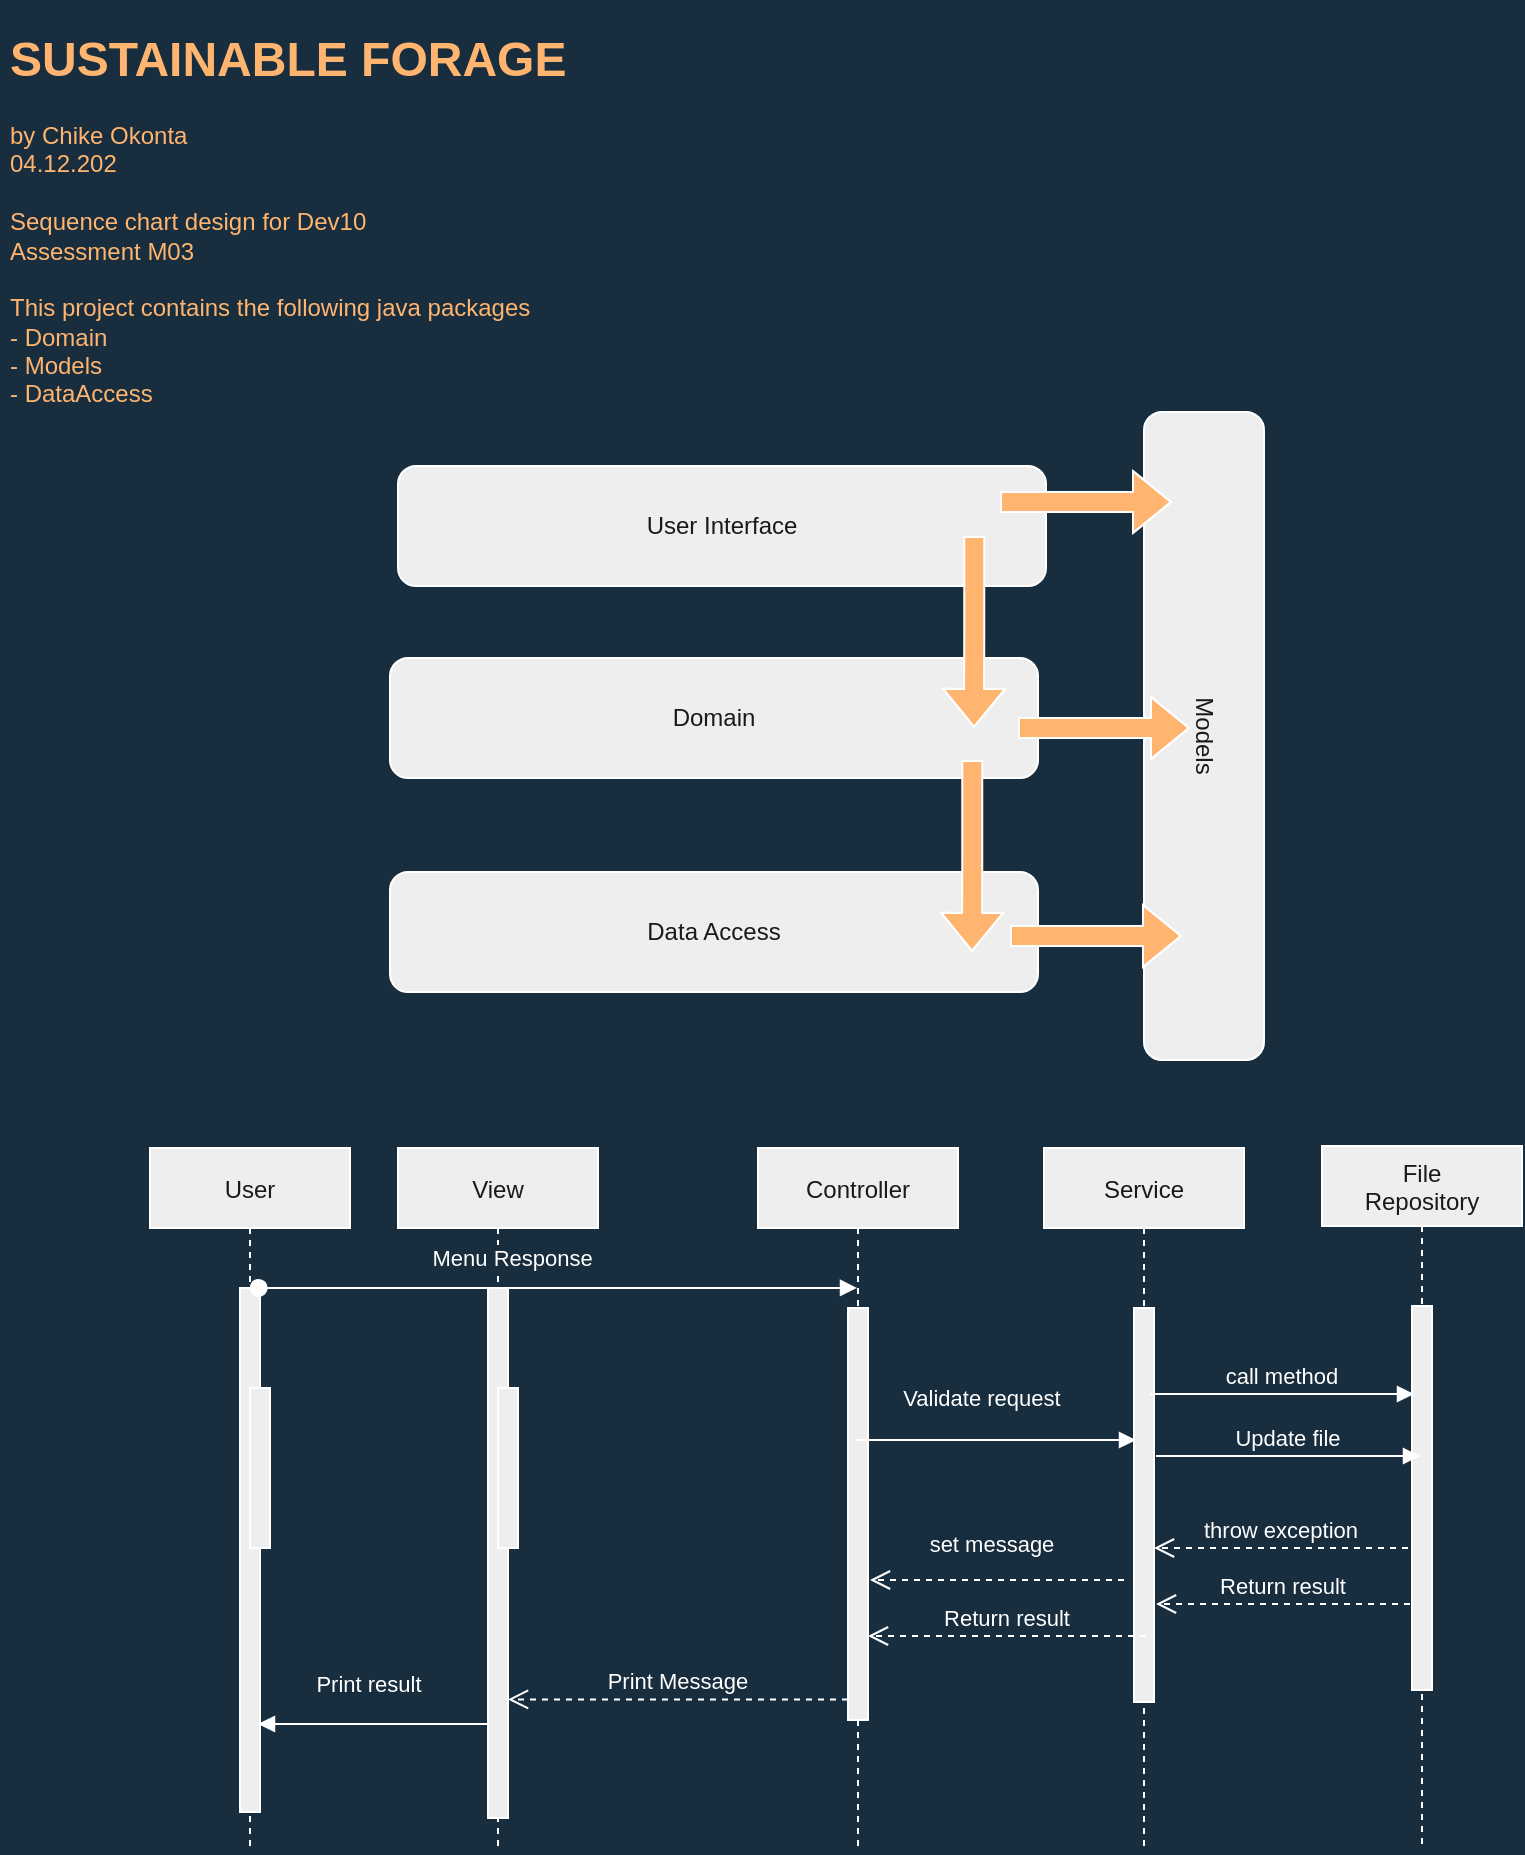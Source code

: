 <mxfile version="14.5.10" type="device"><diagram id="kgpKYQtTHZ0yAKxKKP6v" name="Page-1"><mxGraphModel dx="2722" dy="931" grid="0" gridSize="10" guides="1" tooltips="1" connect="1" arrows="1" fold="1" page="1" pageScale="1" pageWidth="850" pageHeight="1100" background="#182E3E" math="0" shadow="0"><root><mxCell id="0"/><mxCell id="1" parent="0"/><mxCell id="3nuBFxr9cyL0pnOWT2aG-1" value="View" style="shape=umlLifeline;perimeter=lifelinePerimeter;container=1;collapsible=0;recursiveResize=0;rounded=0;shadow=0;strokeWidth=1;fillColor=#EEEEEE;strokeColor=#FFFFFF;fontColor=#1A1A1A;" parent="1" vertex="1"><mxGeometry x="-638" y="581" width="100" height="352" as="geometry"/></mxCell><mxCell id="3nuBFxr9cyL0pnOWT2aG-2" value="" style="points=[];perimeter=orthogonalPerimeter;rounded=0;shadow=0;strokeWidth=1;fillColor=#EEEEEE;strokeColor=#FFFFFF;fontColor=#1A1A1A;" parent="3nuBFxr9cyL0pnOWT2aG-1" vertex="1"><mxGeometry x="45" y="70" width="10" height="265" as="geometry"/></mxCell><mxCell id="3nuBFxr9cyL0pnOWT2aG-4" value="" style="points=[];perimeter=orthogonalPerimeter;rounded=0;shadow=0;strokeWidth=1;fillColor=#EEEEEE;strokeColor=#FFFFFF;fontColor=#1A1A1A;" parent="3nuBFxr9cyL0pnOWT2aG-1" vertex="1"><mxGeometry x="50" y="120" width="10" height="80" as="geometry"/></mxCell><mxCell id="3nuBFxr9cyL0pnOWT2aG-5" value="Controller" style="shape=umlLifeline;perimeter=lifelinePerimeter;container=1;collapsible=0;recursiveResize=0;rounded=0;shadow=0;strokeWidth=1;fillColor=#EEEEEE;strokeColor=#FFFFFF;fontColor=#1A1A1A;" parent="1" vertex="1"><mxGeometry x="-458" y="581" width="100" height="352" as="geometry"/></mxCell><mxCell id="3nuBFxr9cyL0pnOWT2aG-6" value="" style="points=[];perimeter=orthogonalPerimeter;rounded=0;shadow=0;strokeWidth=1;fillColor=#EEEEEE;strokeColor=#FFFFFF;fontColor=#1A1A1A;" parent="3nuBFxr9cyL0pnOWT2aG-5" vertex="1"><mxGeometry x="45" y="80" width="10" height="206" as="geometry"/></mxCell><mxCell id="3nuBFxr9cyL0pnOWT2aG-7" value="Print Message" style="verticalAlign=bottom;endArrow=open;dashed=1;endSize=8;exitX=0;exitY=0.95;shadow=0;strokeWidth=1;labelBackgroundColor=#182E3E;strokeColor=#FFFFFF;fontColor=#FFFFFF;" parent="1" source="3nuBFxr9cyL0pnOWT2aG-6" target="3nuBFxr9cyL0pnOWT2aG-2" edge="1"><mxGeometry relative="1" as="geometry"><mxPoint x="-483" y="737" as="targetPoint"/></mxGeometry></mxCell><mxCell id="x1QXAj_2e6MKkCIRwfmE-1" value="User Interface" style="rounded=1;whiteSpace=wrap;html=1;sketch=0;strokeColor=#FFFFFF;fillColor=#EEEEEE;fontColor=#1A1A1A;" parent="1" vertex="1"><mxGeometry x="-638" y="240" width="324" height="60" as="geometry"/></mxCell><mxCell id="x1QXAj_2e6MKkCIRwfmE-2" value="Data Access" style="rounded=1;whiteSpace=wrap;html=1;sketch=0;strokeColor=#FFFFFF;fillColor=#EEEEEE;fontColor=#1A1A1A;" parent="1" vertex="1"><mxGeometry x="-642" y="443" width="324" height="60" as="geometry"/></mxCell><mxCell id="x1QXAj_2e6MKkCIRwfmE-3" value="Domain" style="rounded=1;whiteSpace=wrap;html=1;sketch=0;strokeColor=#FFFFFF;fillColor=#EEEEEE;fontColor=#1A1A1A;" parent="1" vertex="1"><mxGeometry x="-642" y="336" width="324" height="60" as="geometry"/></mxCell><mxCell id="x1QXAj_2e6MKkCIRwfmE-4" value="Models" style="rounded=1;whiteSpace=wrap;html=1;sketch=0;strokeColor=#FFFFFF;fillColor=#EEEEEE;fontColor=#1A1A1A;rotation=90;" parent="1" vertex="1"><mxGeometry x="-397" y="345" width="324" height="60" as="geometry"/></mxCell><mxCell id="x1QXAj_2e6MKkCIRwfmE-6" value="" style="shape=flexArrow;endArrow=classic;html=1;strokeColor=#FFFFFF;fontColor=#FFFFFF;entryX=0.728;entryY=0.633;entryDx=0;entryDy=0;entryPerimeter=0;fillColor=#FFB570;" parent="1" edge="1"><mxGeometry width="50" height="50" relative="1" as="geometry"><mxPoint x="-350.87" y="387" as="sourcePoint"/><mxPoint x="-350.998" y="482.98" as="targetPoint"/><Array as="points"><mxPoint x="-350.87" y="420"/><mxPoint x="-350.87" y="437"/></Array></mxGeometry></mxCell><mxCell id="x1QXAj_2e6MKkCIRwfmE-7" value="" style="shape=flexArrow;endArrow=classic;html=1;strokeColor=#FFFFFF;fontColor=#FFFFFF;entryX=0.728;entryY=0.633;entryDx=0;entryDy=0;entryPerimeter=0;fillColor=#FFB570;" parent="1" edge="1"><mxGeometry width="50" height="50" relative="1" as="geometry"><mxPoint x="-349.87" y="275" as="sourcePoint"/><mxPoint x="-349.998" y="370.98" as="targetPoint"/><Array as="points"><mxPoint x="-349.87" y="308"/><mxPoint x="-349.87" y="325"/></Array></mxGeometry></mxCell><mxCell id="x1QXAj_2e6MKkCIRwfmE-8" value="" style="shape=flexArrow;endArrow=classic;html=1;strokeColor=#FFFFFF;fontColor=#FFFFFF;fillColor=#FFB570;" parent="1" edge="1"><mxGeometry width="50" height="50" relative="1" as="geometry"><mxPoint x="-337" y="258" as="sourcePoint"/><mxPoint x="-251" y="258" as="targetPoint"/><Array as="points"><mxPoint x="-336.87" y="258"/><mxPoint x="-318" y="258"/></Array></mxGeometry></mxCell><mxCell id="x1QXAj_2e6MKkCIRwfmE-9" value="" style="shape=flexArrow;endArrow=classic;html=1;strokeColor=#FFFFFF;fontColor=#FFFFFF;fillColor=#FFB570;" parent="1" edge="1"><mxGeometry width="50" height="50" relative="1" as="geometry"><mxPoint x="-328" y="371" as="sourcePoint"/><mxPoint x="-242" y="371" as="targetPoint"/><Array as="points"><mxPoint x="-327.87" y="371"/><mxPoint x="-309" y="371"/></Array></mxGeometry></mxCell><mxCell id="x1QXAj_2e6MKkCIRwfmE-10" value="" style="shape=flexArrow;endArrow=classic;html=1;strokeColor=#FFFFFF;fontColor=#FFFFFF;fillColor=#FFB570;" parent="1" edge="1"><mxGeometry width="50" height="50" relative="1" as="geometry"><mxPoint x="-332" y="475" as="sourcePoint"/><mxPoint x="-246" y="475" as="targetPoint"/><Array as="points"><mxPoint x="-331.87" y="475"/><mxPoint x="-313" y="475"/></Array></mxGeometry></mxCell><mxCell id="x1QXAj_2e6MKkCIRwfmE-11" value="&lt;h1&gt;&lt;font color=&quot;#ffb570&quot;&gt;SUSTAINABLE FORAGE&lt;/font&gt;&lt;/h1&gt;&lt;div&gt;&lt;font color=&quot;#ffb570&quot;&gt;by Chike Okonta&lt;/font&gt;&lt;/div&gt;&lt;div&gt;&lt;font color=&quot;#ffb570&quot;&gt;04.12.202&lt;/font&gt;&lt;/div&gt;&lt;div&gt;&lt;font color=&quot;#ffb570&quot;&gt;&lt;br&gt;&lt;/font&gt;&lt;/div&gt;&lt;div&gt;&lt;font color=&quot;#ffb570&quot;&gt;Sequence chart design for Dev10&lt;/font&gt;&lt;/div&gt;&lt;div&gt;&lt;font color=&quot;#ffb570&quot;&gt;Assessment M03&lt;/font&gt;&lt;/div&gt;&lt;div&gt;&lt;font color=&quot;#ffb570&quot;&gt;&lt;br&gt;&lt;/font&gt;&lt;/div&gt;&lt;div&gt;&lt;font color=&quot;#ffb570&quot;&gt;This project contains the following java packages&lt;/font&gt;&lt;/div&gt;&lt;div&gt;&lt;font color=&quot;#ffb570&quot;&gt;- Domain&lt;/font&gt;&lt;/div&gt;&lt;div&gt;&lt;font color=&quot;#ffb570&quot;&gt;- Models&lt;/font&gt;&lt;/div&gt;&lt;div&gt;&lt;font color=&quot;#ffb570&quot;&gt;- DataAccess&lt;/font&gt;&lt;/div&gt;" style="text;html=1;strokeColor=none;fillColor=none;spacing=5;spacingTop=-20;whiteSpace=wrap;overflow=hidden;rounded=0;sketch=0;fontColor=#393C56;" parent="1" vertex="1"><mxGeometry x="-837" y="17" width="325" height="240" as="geometry"/></mxCell><mxCell id="x1QXAj_2e6MKkCIRwfmE-12" value="User" style="shape=umlLifeline;perimeter=lifelinePerimeter;container=1;collapsible=0;recursiveResize=0;rounded=0;shadow=0;strokeWidth=1;fillColor=#EEEEEE;strokeColor=#FFFFFF;fontColor=#1A1A1A;" parent="1" vertex="1"><mxGeometry x="-762" y="581" width="100" height="350" as="geometry"/></mxCell><mxCell id="x1QXAj_2e6MKkCIRwfmE-13" value="" style="points=[];perimeter=orthogonalPerimeter;rounded=0;shadow=0;strokeWidth=1;fillColor=#EEEEEE;strokeColor=#FFFFFF;fontColor=#1A1A1A;" parent="x1QXAj_2e6MKkCIRwfmE-12" vertex="1"><mxGeometry x="45" y="70" width="10" height="262" as="geometry"/></mxCell><mxCell id="x1QXAj_2e6MKkCIRwfmE-15" value="" style="points=[];perimeter=orthogonalPerimeter;rounded=0;shadow=0;strokeWidth=1;fillColor=#EEEEEE;strokeColor=#FFFFFF;fontColor=#1A1A1A;" parent="x1QXAj_2e6MKkCIRwfmE-12" vertex="1"><mxGeometry x="50" y="120" width="10" height="80" as="geometry"/></mxCell><mxCell id="3nuBFxr9cyL0pnOWT2aG-3" value="Menu Response" style="verticalAlign=bottom;startArrow=oval;endArrow=block;startSize=8;shadow=0;strokeWidth=1;labelBackgroundColor=#182E3E;strokeColor=#FFFFFF;fontColor=#FFFFFF;exitX=1.033;exitY=0.021;exitDx=0;exitDy=0;exitPerimeter=0;" parent="1" target="3nuBFxr9cyL0pnOWT2aG-5" edge="1"><mxGeometry x="-0.151" y="6" relative="1" as="geometry"><mxPoint x="-707.67" y="650.99" as="sourcePoint"/><mxPoint x="-593" y="651" as="targetPoint"/><mxPoint as="offset"/></mxGeometry></mxCell><mxCell id="x1QXAj_2e6MKkCIRwfmE-16" value="Service" style="shape=umlLifeline;perimeter=lifelinePerimeter;container=1;collapsible=0;recursiveResize=0;rounded=0;shadow=0;strokeWidth=1;fillColor=#EEEEEE;strokeColor=#FFFFFF;fontColor=#1A1A1A;" parent="1" vertex="1"><mxGeometry x="-315" y="581" width="100" height="351" as="geometry"/></mxCell><mxCell id="x1QXAj_2e6MKkCIRwfmE-17" value="" style="points=[];perimeter=orthogonalPerimeter;rounded=0;shadow=0;strokeWidth=1;fillColor=#EEEEEE;strokeColor=#FFFFFF;fontColor=#1A1A1A;" parent="x1QXAj_2e6MKkCIRwfmE-16" vertex="1"><mxGeometry x="45" y="80" width="10" height="197" as="geometry"/></mxCell><mxCell id="x1QXAj_2e6MKkCIRwfmE-18" value="File &#10;Repository" style="shape=umlLifeline;perimeter=lifelinePerimeter;container=1;collapsible=0;recursiveResize=0;rounded=0;shadow=0;strokeWidth=1;fillColor=#EEEEEE;strokeColor=#FFFFFF;fontColor=#1A1A1A;" parent="1" vertex="1"><mxGeometry x="-176" y="580" width="100" height="351" as="geometry"/></mxCell><mxCell id="x1QXAj_2e6MKkCIRwfmE-19" value="" style="points=[];perimeter=orthogonalPerimeter;rounded=0;shadow=0;strokeWidth=1;fillColor=#EEEEEE;strokeColor=#FFFFFF;fontColor=#1A1A1A;" parent="x1QXAj_2e6MKkCIRwfmE-18" vertex="1"><mxGeometry x="45" y="80" width="10" height="192" as="geometry"/></mxCell><mxCell id="x1QXAj_2e6MKkCIRwfmE-20" value="call method" style="verticalAlign=bottom;endArrow=block;shadow=0;strokeWidth=1;labelBackgroundColor=#182E3E;strokeColor=#FFFFFF;fontColor=#FFFFFF;" parent="1" edge="1"><mxGeometry relative="1" as="geometry"><mxPoint x="-262" y="704" as="sourcePoint"/><mxPoint x="-130" y="704" as="targetPoint"/></mxGeometry></mxCell><mxCell id="x1QXAj_2e6MKkCIRwfmE-22" value="throw exception" style="verticalAlign=bottom;endArrow=open;dashed=1;endSize=8;shadow=0;strokeWidth=1;labelBackgroundColor=#182E3E;strokeColor=#FFFFFF;fontColor=#FFFFFF;" parent="1" edge="1"><mxGeometry relative="1" as="geometry"><mxPoint x="-260" y="781.0" as="targetPoint"/><mxPoint x="-133" y="781" as="sourcePoint"/></mxGeometry></mxCell><mxCell id="x1QXAj_2e6MKkCIRwfmE-23" value="Update file" style="verticalAlign=bottom;endArrow=block;shadow=0;strokeWidth=1;labelBackgroundColor=#182E3E;strokeColor=#FFFFFF;fontColor=#FFFFFF;" parent="1" edge="1"><mxGeometry relative="1" as="geometry"><mxPoint x="-259" y="735" as="sourcePoint"/><mxPoint x="-127" y="735" as="targetPoint"/></mxGeometry></mxCell><mxCell id="x1QXAj_2e6MKkCIRwfmE-24" value="Return result" style="verticalAlign=bottom;endArrow=open;dashed=1;endSize=8;shadow=0;strokeWidth=1;labelBackgroundColor=#182E3E;strokeColor=#FFFFFF;fontColor=#FFFFFF;" parent="1" edge="1"><mxGeometry relative="1" as="geometry"><mxPoint x="-259" y="809" as="targetPoint"/><mxPoint x="-132.0" y="809" as="sourcePoint"/></mxGeometry></mxCell><mxCell id="x1QXAj_2e6MKkCIRwfmE-25" value="Validate request" style="verticalAlign=bottom;endArrow=block;shadow=0;strokeWidth=1;labelBackgroundColor=#182E3E;strokeColor=#FFFFFF;fontColor=#FFFFFF;" parent="1" edge="1"><mxGeometry x="-0.1" y="12" relative="1" as="geometry"><mxPoint x="-409" y="727" as="sourcePoint"/><mxPoint x="-269" y="727" as="targetPoint"/><mxPoint as="offset"/></mxGeometry></mxCell><mxCell id="x1QXAj_2e6MKkCIRwfmE-26" value="Return result" style="verticalAlign=bottom;endArrow=open;dashed=1;endSize=8;shadow=0;strokeWidth=1;labelBackgroundColor=#182E3E;strokeColor=#FFFFFF;fontColor=#FFFFFF;" parent="1" target="3nuBFxr9cyL0pnOWT2aG-6" edge="1"><mxGeometry relative="1" as="geometry"><mxPoint x="-391" y="825" as="targetPoint"/><mxPoint x="-264.0" y="825" as="sourcePoint"/></mxGeometry></mxCell><mxCell id="x1QXAj_2e6MKkCIRwfmE-29" value="Print result" style="verticalAlign=bottom;endArrow=block;shadow=0;strokeWidth=1;labelBackgroundColor=#182E3E;strokeColor=#FFFFFF;fontColor=#FFFFFF;" parent="1" edge="1"><mxGeometry x="0.033" y="-11" relative="1" as="geometry"><mxPoint x="-593" y="869.0" as="sourcePoint"/><mxPoint x="-708" y="869" as="targetPoint"/><mxPoint as="offset"/></mxGeometry></mxCell><mxCell id="x1QXAj_2e6MKkCIRwfmE-30" value="set message" style="verticalAlign=bottom;endArrow=open;dashed=1;endSize=8;shadow=0;strokeWidth=1;labelBackgroundColor=#182E3E;strokeColor=#FFFFFF;fontColor=#FFFFFF;" parent="1" edge="1"><mxGeometry x="0.039" y="-9" relative="1" as="geometry"><mxPoint x="-402" y="797" as="targetPoint"/><mxPoint x="-275.0" y="797" as="sourcePoint"/><mxPoint as="offset"/></mxGeometry></mxCell></root></mxGraphModel></diagram></mxfile>